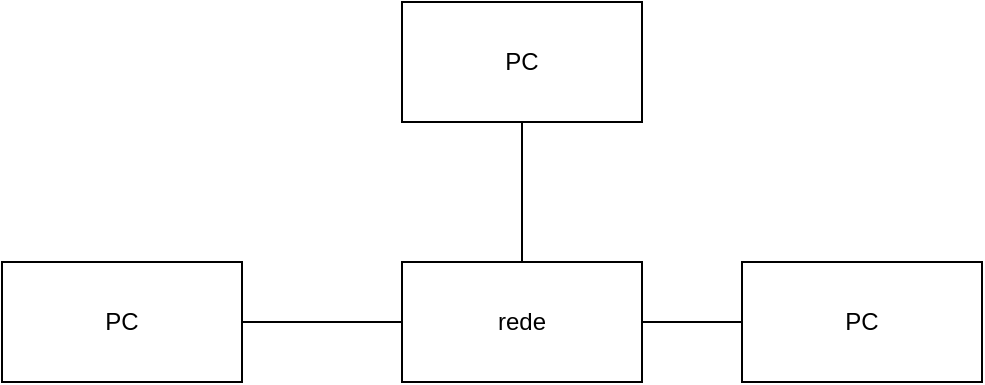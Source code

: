<mxfile version="15.9.6" type="device"><diagram id="h5XqpRPZYDpLtHynswB2" name="Page-1"><mxGraphModel dx="1422" dy="762" grid="1" gridSize="10" guides="1" tooltips="1" connect="1" arrows="1" fold="1" page="1" pageScale="1" pageWidth="850" pageHeight="1100" math="0" shadow="0"><root><mxCell id="0"/><mxCell id="1" parent="0"/><mxCell id="gYof2n5yJrwa3Sz6HhKl-1" value="PC" style="rounded=0;whiteSpace=wrap;html=1;" vertex="1" parent="1"><mxGeometry x="130" y="250" width="120" height="60" as="geometry"/></mxCell><mxCell id="gYof2n5yJrwa3Sz6HhKl-2" value="PC" style="rounded=0;whiteSpace=wrap;html=1;" vertex="1" parent="1"><mxGeometry x="330" y="120" width="120" height="60" as="geometry"/></mxCell><mxCell id="gYof2n5yJrwa3Sz6HhKl-5" style="edgeStyle=orthogonalEdgeStyle;rounded=0;orthogonalLoop=1;jettySize=auto;html=1;endArrow=none;endFill=0;" edge="1" parent="1" source="gYof2n5yJrwa3Sz6HhKl-3" target="gYof2n5yJrwa3Sz6HhKl-4"><mxGeometry relative="1" as="geometry"/></mxCell><mxCell id="gYof2n5yJrwa3Sz6HhKl-3" value="PC" style="rounded=0;whiteSpace=wrap;html=1;" vertex="1" parent="1"><mxGeometry x="500" y="250" width="120" height="60" as="geometry"/></mxCell><mxCell id="gYof2n5yJrwa3Sz6HhKl-6" style="edgeStyle=orthogonalEdgeStyle;rounded=0;orthogonalLoop=1;jettySize=auto;html=1;entryX=1;entryY=0.5;entryDx=0;entryDy=0;endArrow=none;endFill=0;" edge="1" parent="1" source="gYof2n5yJrwa3Sz6HhKl-4" target="gYof2n5yJrwa3Sz6HhKl-1"><mxGeometry relative="1" as="geometry"/></mxCell><mxCell id="gYof2n5yJrwa3Sz6HhKl-7" style="edgeStyle=orthogonalEdgeStyle;rounded=0;orthogonalLoop=1;jettySize=auto;html=1;entryX=0.5;entryY=1;entryDx=0;entryDy=0;endArrow=none;endFill=0;" edge="1" parent="1" source="gYof2n5yJrwa3Sz6HhKl-4" target="gYof2n5yJrwa3Sz6HhKl-2"><mxGeometry relative="1" as="geometry"/></mxCell><mxCell id="gYof2n5yJrwa3Sz6HhKl-4" value="rede" style="rounded=0;whiteSpace=wrap;html=1;" vertex="1" parent="1"><mxGeometry x="330" y="250" width="120" height="60" as="geometry"/></mxCell></root></mxGraphModel></diagram></mxfile>